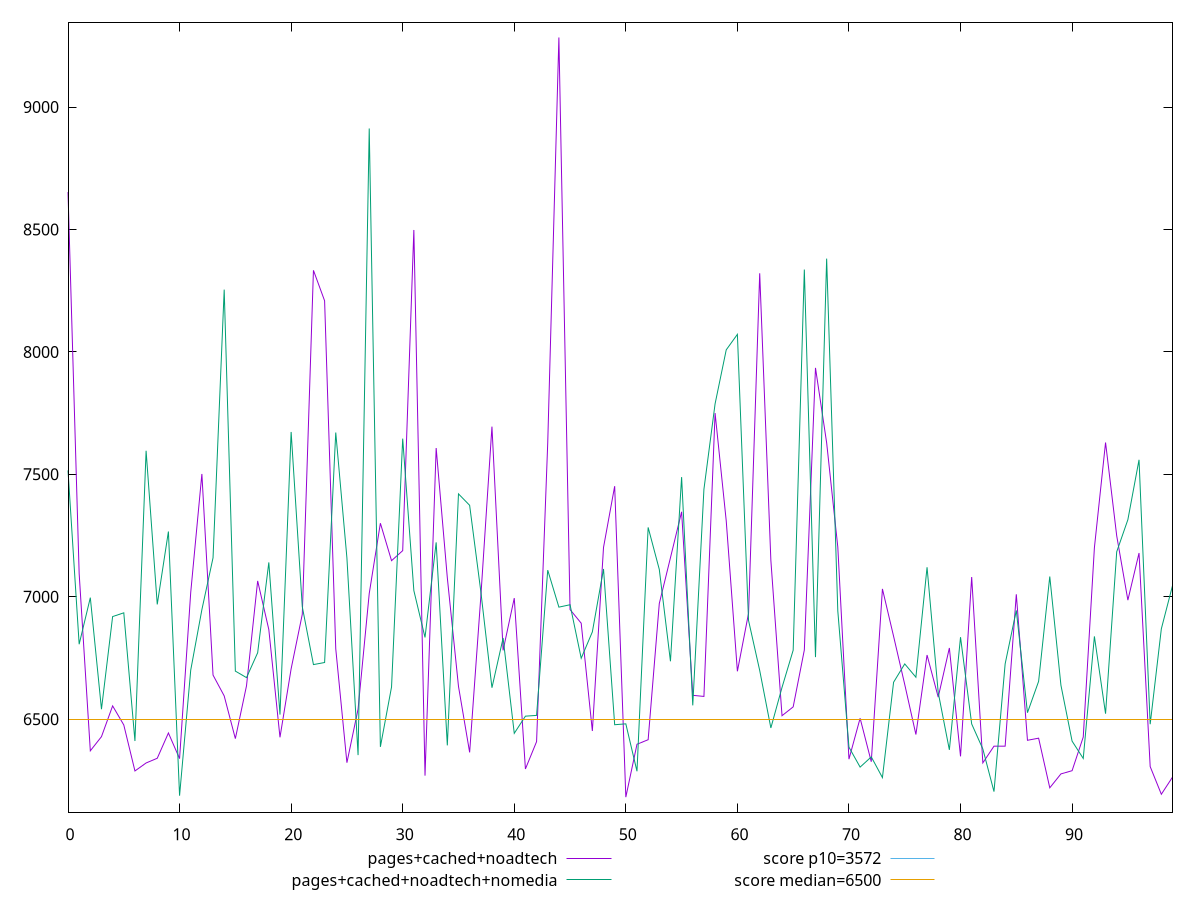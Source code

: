 reset

$pagesCachedNoadtech <<EOF
0 8652.763
1 7095.206999999999
2 6371.279
3 6429.022
4 6554.687
5 6476.817000000001
6 6288.992
7 6321.621999999999
8 6340.853999999998
9 6444.089
10 6339.335000000001
11 7017.776
12 7501.75
13 6680.464999999999
14 6595.486999999999
15 6421.032000000001
16 6636.589
17 7064.950999999998
18 6866.347
19 6426.415999999999
20 6706.097000000002
21 6928.717000000001
22 8333.137
23 8208.788
24 6787.74
25 6322.72
26 6541.581000000001
27 7013.424000000001
28 7300.567999999999
29 7147.585000000001
30 7188.648000000001
31 8497.883000000002
32 6269.956999999999
33 7607.593000000001
34 7077.750999999999
35 6634.433000000001
36 6364.853999999999
37 6998.710000000001
38 7694.989
39 6781.421000000001
40 6994.776
41 6297.1449999999995
42 6408.7080000000005
43 7628.716000000001
44 9283.839
45 6948.082
46 6892.245
47 6452.206
48 7201.701999999999
49 7451.761
50 6182.076000000001
51 6398.048
52 6416.617000000002
53 6972.84
54 7159.616000000002
55 7347.249
56 6597.826999999999
57 6593.310000000001
58 7750.3369999999995
59 7309.932000000001
60 6695.937
61 6932.709000000001
62 8321.064999999999
63 7149.138000000001
64 6514.616
65 6550.723000000001
66 6782.923000000001
67 7934.802999999999
68 7629.045000000001
69 7203.178999999998
70 6337.189
71 6504.279999999999
72 6326.633000000001
73 7032.344000000001
74 6838.937
75 6641.967
76 6437.837000000001
77 6762.407
78 6590.402000000001
79 6791.146999999999
80 6348.529999999999
81 7080.915000000001
82 6322.034999999999
83 6390.234
84 6390.308999999999
85 7010.311000000001
86 6414.251000000001
87 6422.869000000001
88 6220.245
89 6277.013
90 6290.099
91 6427.445000000001
92 7200.54
93 7629.938
94 7249.151000000001
95 6986.468
96 7178.8910000000005
97 6306.854
98 6193.923000000001
99 6263.723999999999
EOF

$pagesCachedNoadtechNomedia <<EOF
0 7516.122999999999
1 6806.442
2 6996.673
3 6541.222
4 6919.451
5 6934.691
6 6411.335999999999
7 7596.371000000001
8 6969.052
9 7266.696000000001
10 6188.057
11 6700.506
12 6947.604000000001
13 7159.369999999999
14 8254.230000000001
15 6696.654
16 6670.121
17 6771.706000000001
18 7140.5
19 6519.242
20 7673.191000000001
21 6959.3820000000005
22 6723.339999999999
23 6731.797
24 7670.8369999999995
25 7158.698000000001
26 6353.728999999999
27 8912.239
28 6387.364999999999
29 6631.839
30 7646.053999999999
31 7025.418000000001
32 6834.242000000001
33 7222.3240000000005
34 6393.410000000001
35 7420.309
36 7373.616
37 7022.929
38 6628.825000000001
39 6831.762000000001
40 6442.652
41 6512.740999999999
42 6515.915000000001
43 7108.9980000000005
44 6957.942000000001
45 6967.673000000001
46 6749.194000000001
47 6856.775
48 7113.73
49 6477.773000000001
50 6481.369000000001
51 6287.774
52 7283.4569999999985
53 7111.701999999999
54 6736.731
55 7488.89
56 6556.744
57 7439.017999999999
58 7787.951999999999
59 8008.463
60 8071.708999999999
61 6903.325999999999
62 6699.316
63 6464.595
64 6630.093000000001
65 6782.085999999999
66 8336.222
67 6753.898000000002
68 8380.947
69 6942.35
70 6386.133
71 6304.735000000001
72 6346.4800000000005
73 6261.924000000001
74 6651.192000000001
75 6726.073
76 6671.686
77 7120.798000000001
78 6609.317
79 6375.131999999999
80 6835.3099999999995
81 6481.01
82 6378.771000000001
83 6204.683999999998
84 6726.342
85 6944.519000000002
86 6526.853999999999
87 6654.892000000002
88 7082.968000000001
89 6638.951
90 6410.7919999999995
91 6340.075000000001
92 6838.377
93 6522.869
94 7183.9400000000005
95 7314.986
96 7559.467999999999
97 6479.929
98 6869.388
99 7045.6050000000005
EOF

set key outside below
set xrange [0:99]
set yrange [6120.040740000001:9345.87426]
set trange [6120.040740000001:9345.87426]
set terminal svg size 640, 520 enhanced background rgb 'white'
set output "report_00013_2021-02-09T12-04-24.940Z/first-cpu-idle/comparison/line/2_vs_3.svg"

plot $pagesCachedNoadtech title "pages+cached+noadtech" with line, \
     $pagesCachedNoadtechNomedia title "pages+cached+noadtech+nomedia" with line, \
     3572 title "score p10=3572", \
     6500 title "score median=6500"

reset
